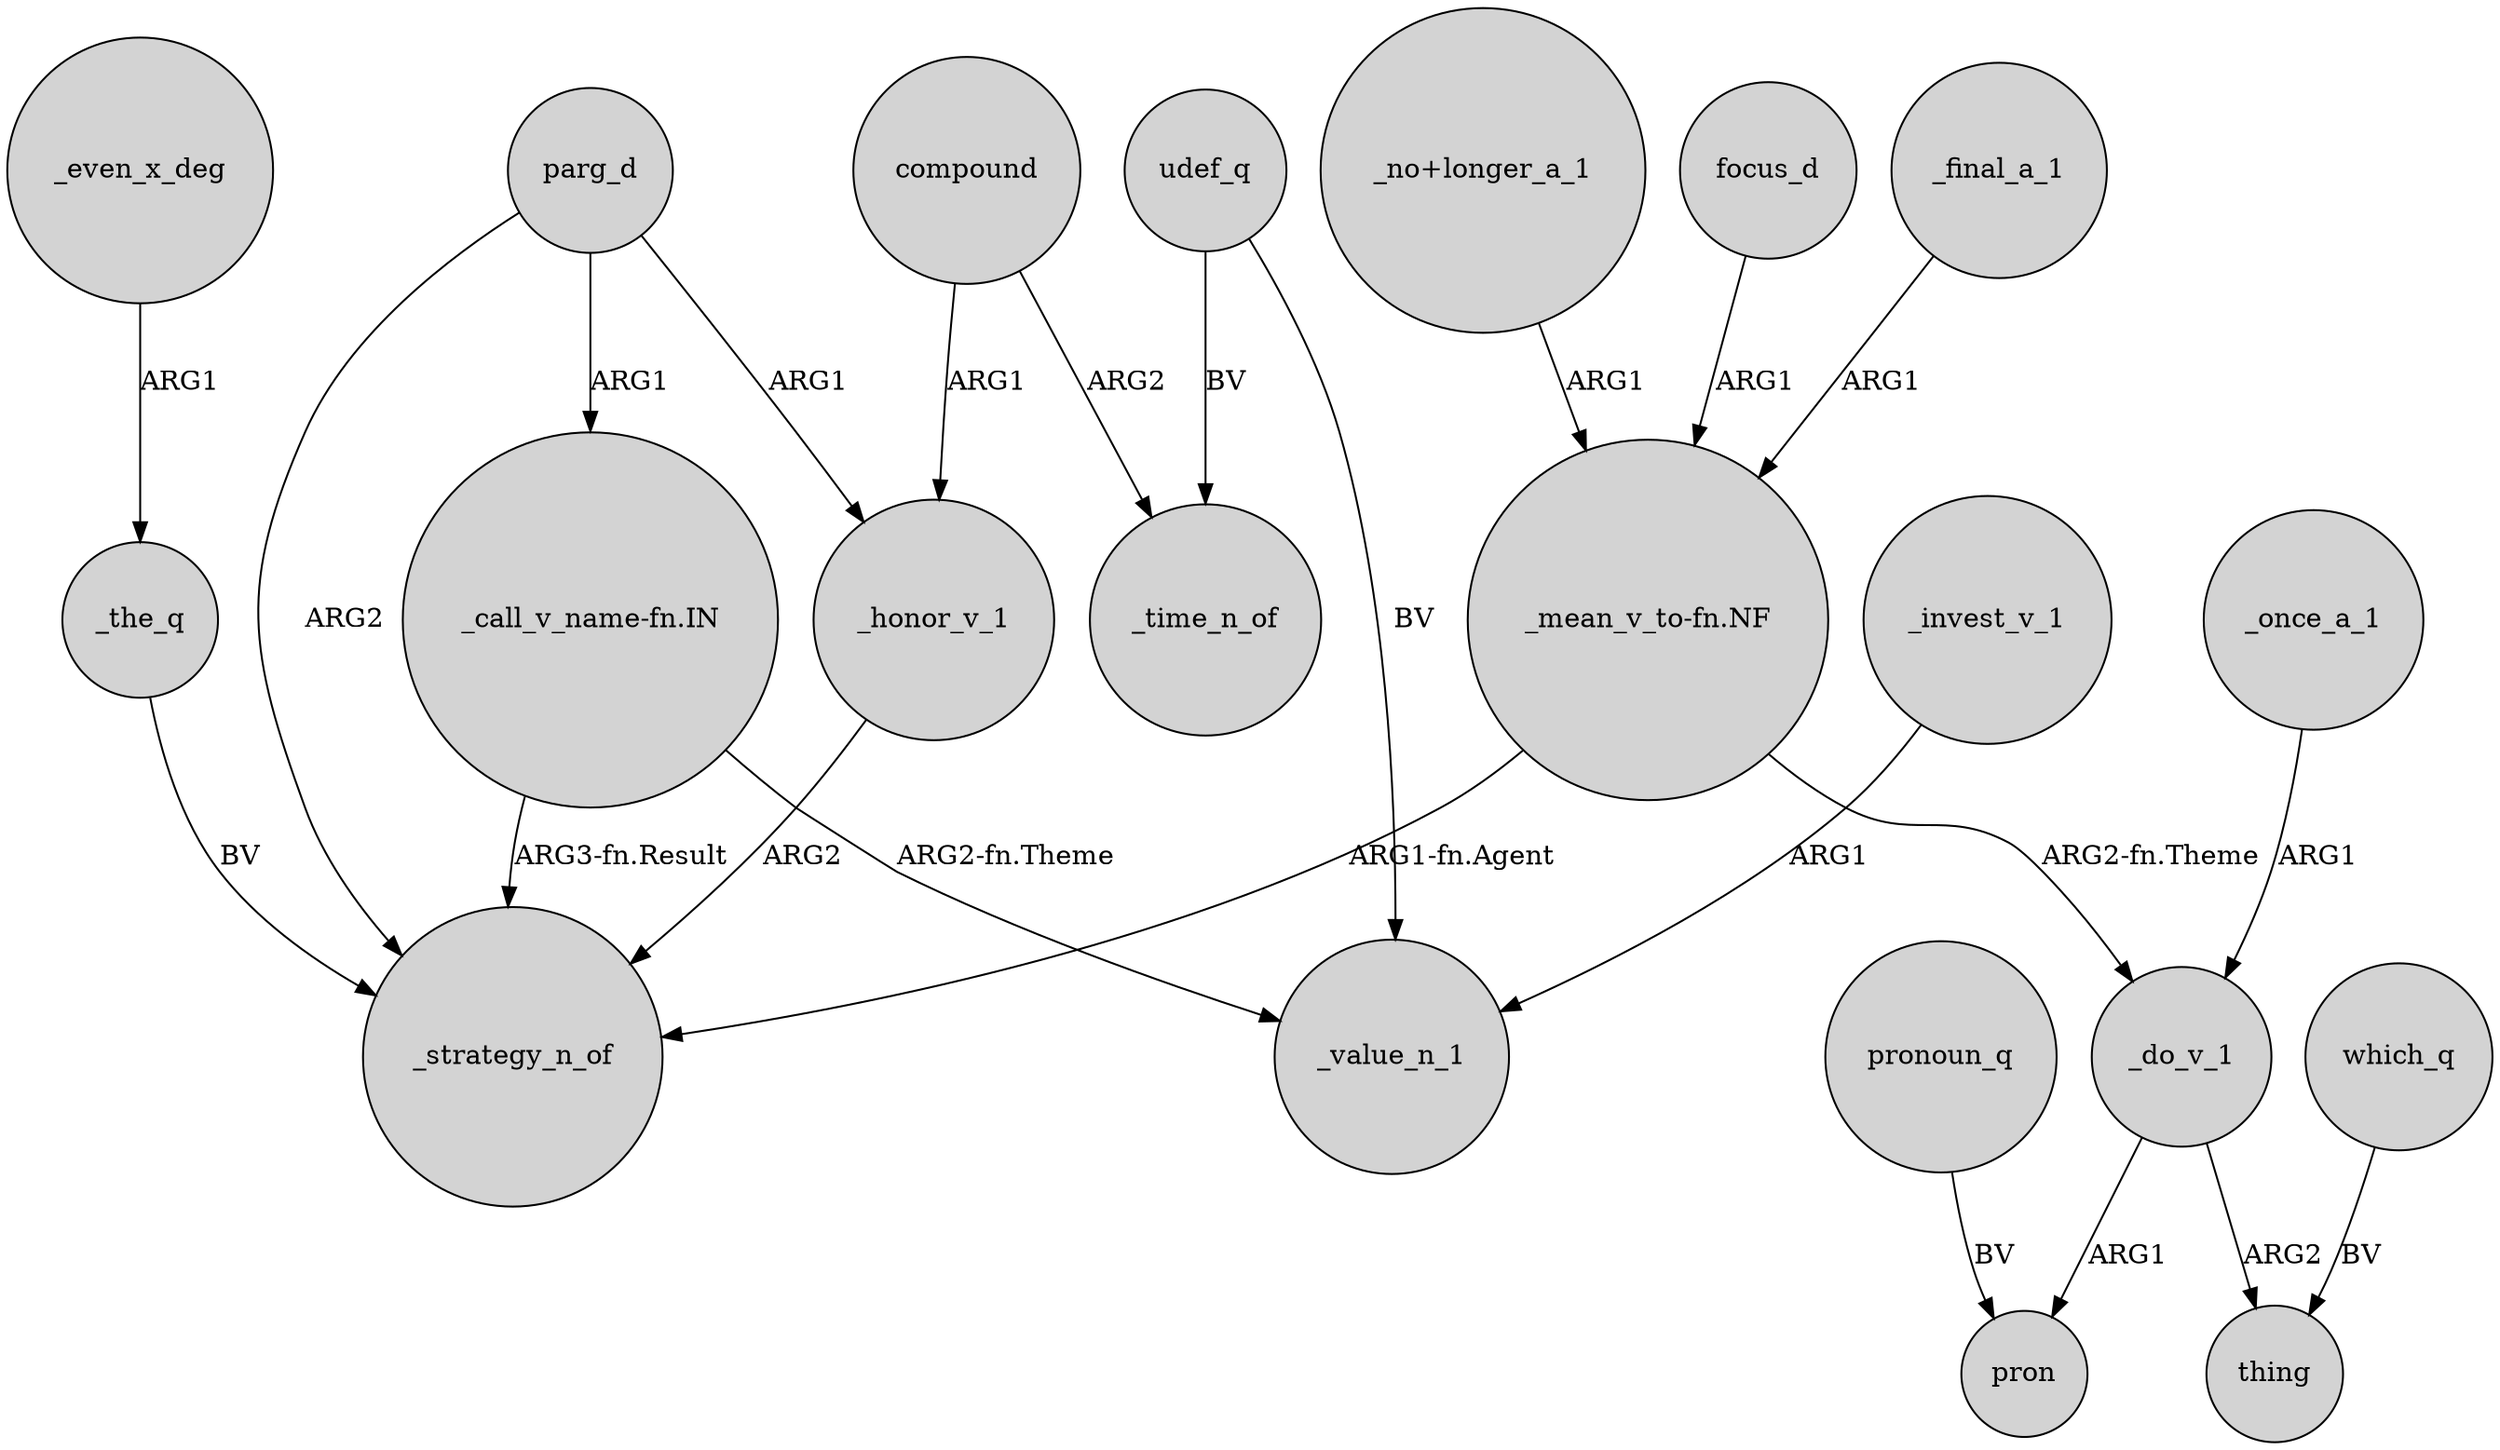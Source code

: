 digraph {
	node [shape=circle style=filled]
	_final_a_1 -> "_mean_v_to-fn.NF" [label=ARG1]
	parg_d -> _strategy_n_of [label=ARG2]
	_invest_v_1 -> _value_n_1 [label=ARG1]
	"_mean_v_to-fn.NF" -> _strategy_n_of [label="ARG1-fn.Agent"]
	compound -> _honor_v_1 [label=ARG1]
	_the_q -> _strategy_n_of [label=BV]
	_honor_v_1 -> _strategy_n_of [label=ARG2]
	_once_a_1 -> _do_v_1 [label=ARG1]
	_even_x_deg -> _the_q [label=ARG1]
	"_no+longer_a_1" -> "_mean_v_to-fn.NF" [label=ARG1]
	parg_d -> "_call_v_name-fn.IN" [label=ARG1]
	pronoun_q -> pron [label=BV]
	"_call_v_name-fn.IN" -> _strategy_n_of [label="ARG3-fn.Result"]
	focus_d -> "_mean_v_to-fn.NF" [label=ARG1]
	"_mean_v_to-fn.NF" -> _do_v_1 [label="ARG2-fn.Theme"]
	_do_v_1 -> pron [label=ARG1]
	udef_q -> _time_n_of [label=BV]
	"_call_v_name-fn.IN" -> _value_n_1 [label="ARG2-fn.Theme"]
	compound -> _time_n_of [label=ARG2]
	udef_q -> _value_n_1 [label=BV]
	parg_d -> _honor_v_1 [label=ARG1]
	_do_v_1 -> thing [label=ARG2]
	which_q -> thing [label=BV]
}
